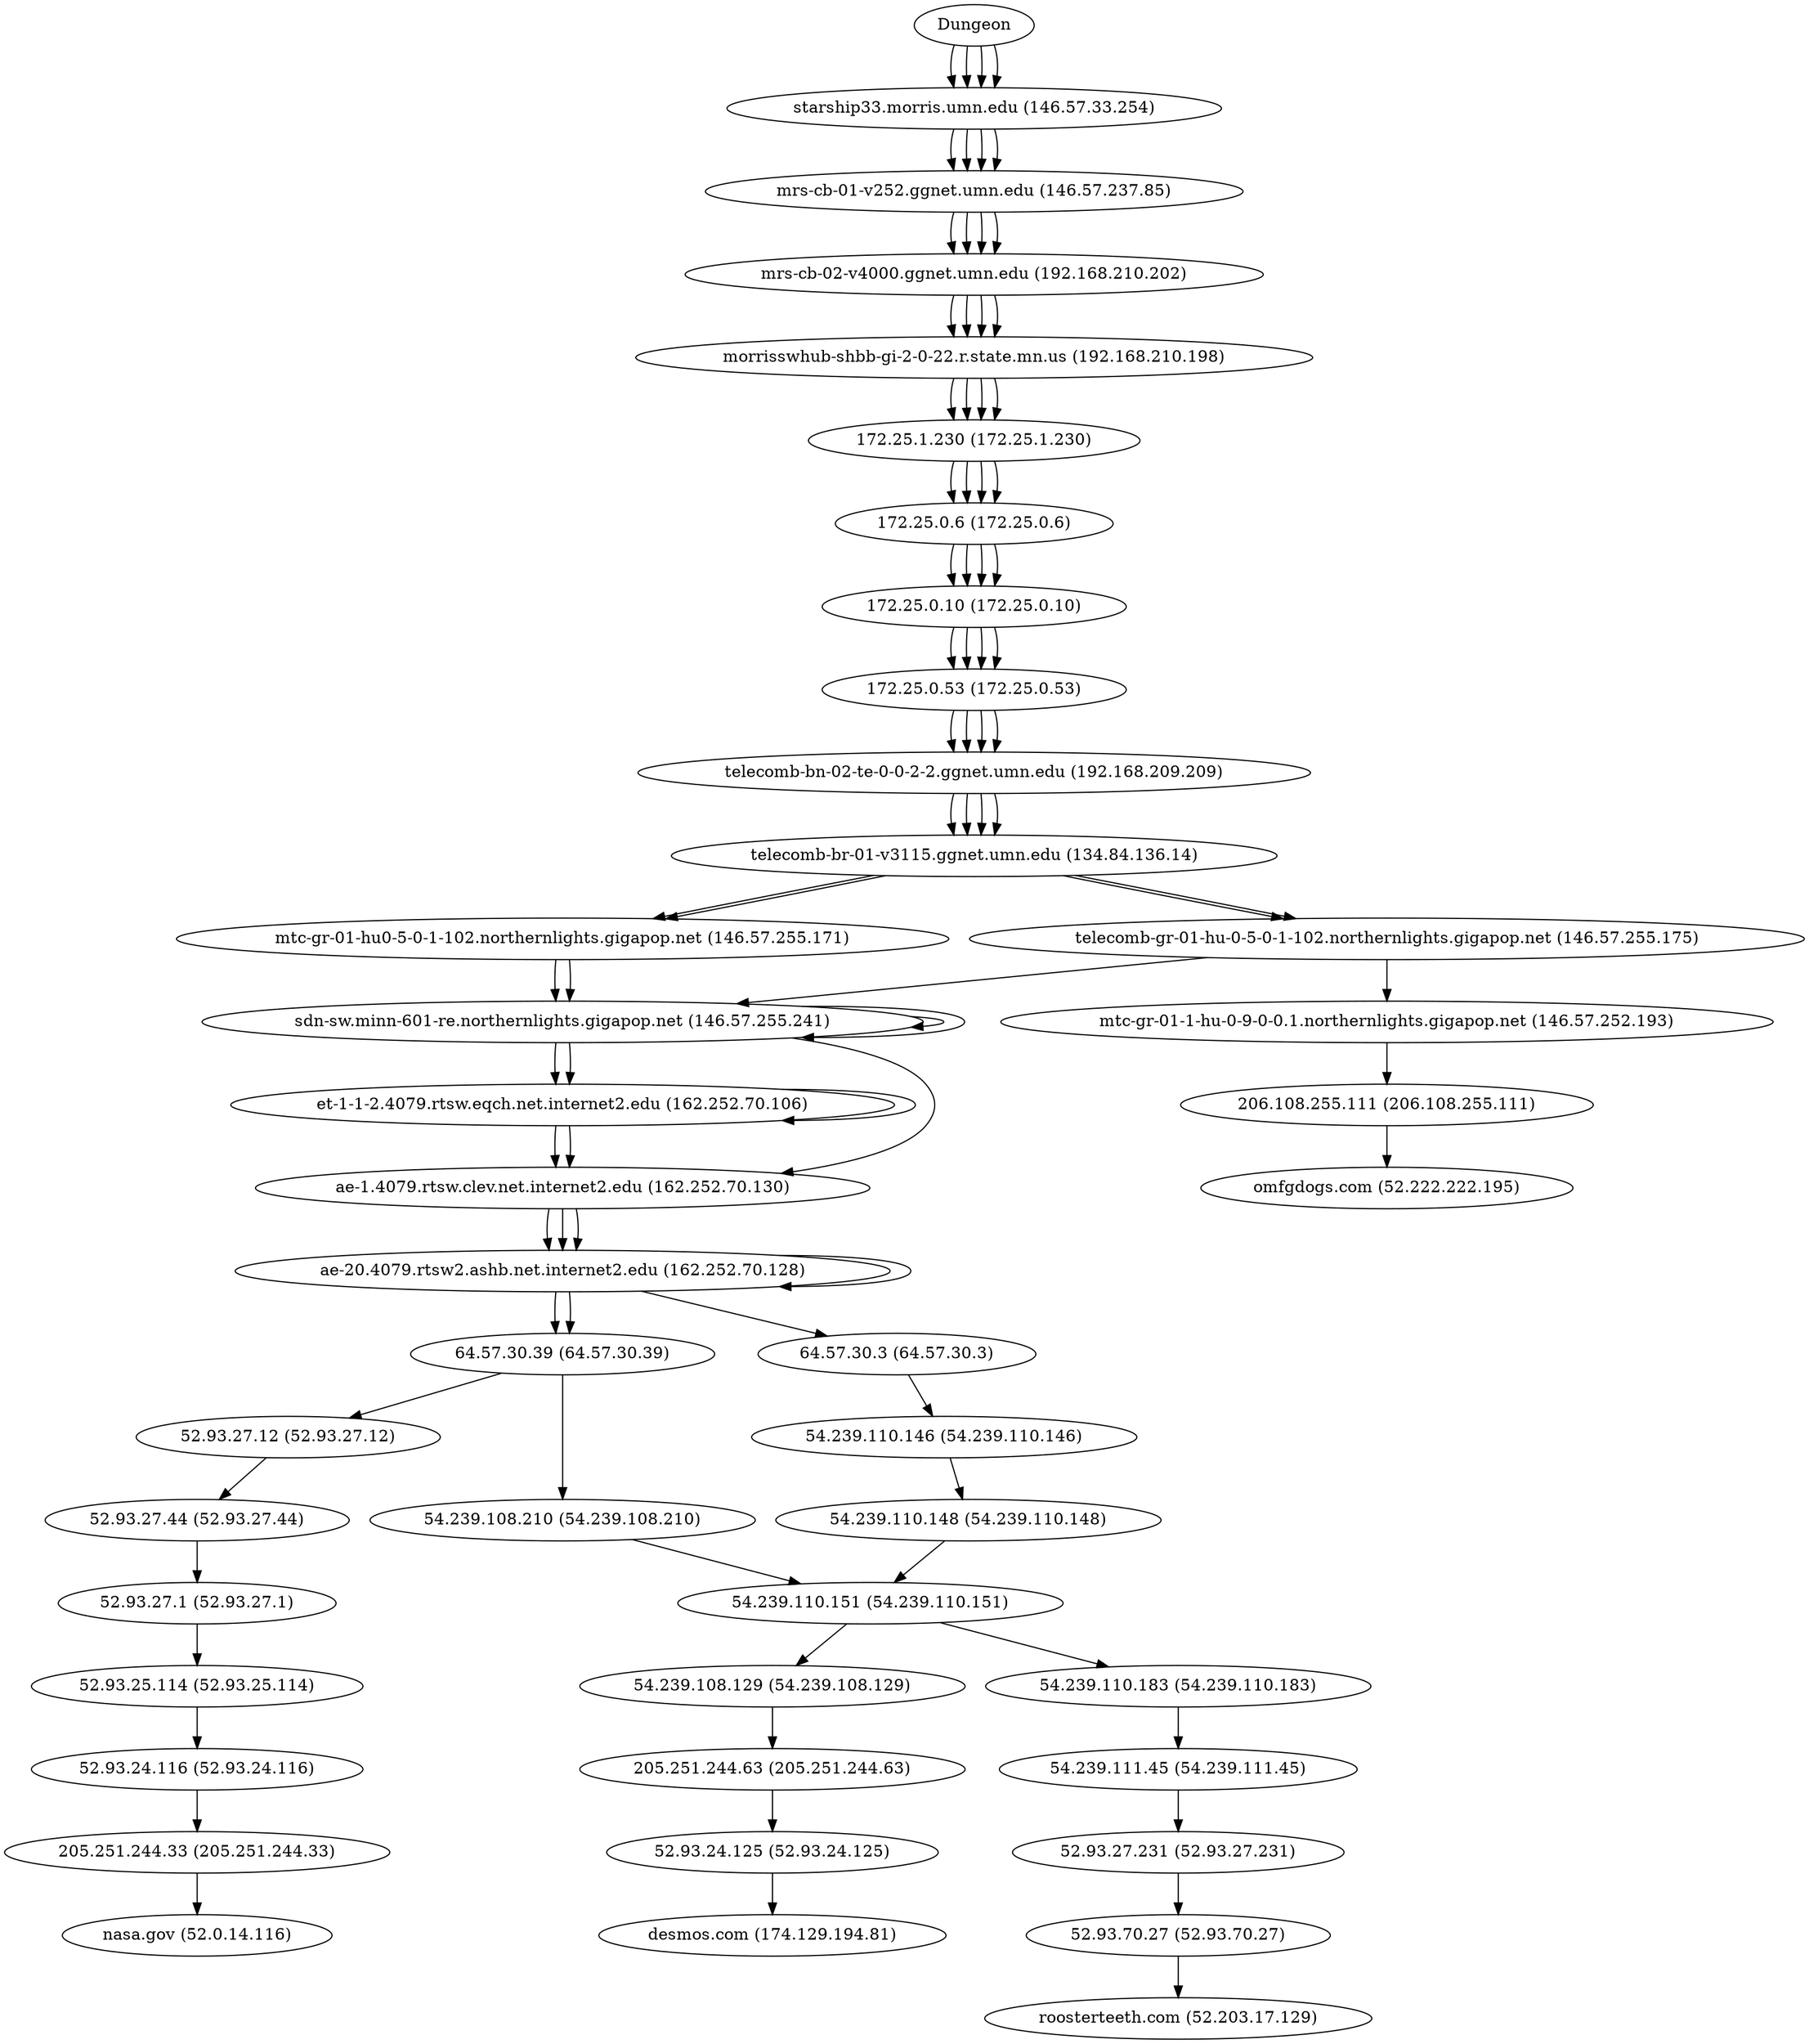 digraph network {

// traceroute to roosterteeth.com (52.203.17.129), 60 hops max, 60 byte packets
"Dungeon" -> "starship33.morris.umn.edu (146.57.33.254)";
"starship33.morris.umn.edu (146.57.33.254)" -> "mrs-cb-01-v252.ggnet.umn.edu (146.57.237.85)";
"mrs-cb-01-v252.ggnet.umn.edu (146.57.237.85)" -> "mrs-cb-02-v4000.ggnet.umn.edu (192.168.210.202)";
"mrs-cb-02-v4000.ggnet.umn.edu (192.168.210.202)" -> "morrisswhub-shbb-gi-2-0-22.r.state.mn.us (192.168.210.198)";
"morrisswhub-shbb-gi-2-0-22.r.state.mn.us (192.168.210.198)" -> "172.25.1.230 (172.25.1.230)";
"172.25.1.230 (172.25.1.230)" -> "172.25.0.6 (172.25.0.6)";
"172.25.0.6 (172.25.0.6)" -> "172.25.0.10 (172.25.0.10)";
"172.25.0.10 (172.25.0.10)" -> "172.25.0.53 (172.25.0.53)";
"172.25.0.53 (172.25.0.53)" -> "telecomb-bn-02-te-0-0-2-2.ggnet.umn.edu (192.168.209.209)";
"telecomb-bn-02-te-0-0-2-2.ggnet.umn.edu (192.168.209.209)" -> "telecomb-br-01-v3115.ggnet.umn.edu (134.84.136.14)";
"telecomb-br-01-v3115.ggnet.umn.edu (134.84.136.14)" -> "telecomb-gr-01-hu-0-5-0-1-102.northernlights.gigapop.net (146.57.255.175)";
"telecomb-gr-01-hu-0-5-0-1-102.northernlights.gigapop.net (146.57.255.175)" -> "sdn-sw.minn-601-re.northernlights.gigapop.net (146.57.255.241)";
"sdn-sw.minn-601-re.northernlights.gigapop.net (146.57.255.241)" -> "sdn-sw.minn-601-re.northernlights.gigapop.net (146.57.255.241)";
"sdn-sw.minn-601-re.northernlights.gigapop.net (146.57.255.241)" -> "ae-1.4079.rtsw.clev.net.internet2.edu (162.252.70.130)";
"ae-1.4079.rtsw.clev.net.internet2.edu (162.252.70.130)" -> "ae-20.4079.rtsw2.ashb.net.internet2.edu (162.252.70.128)";
"ae-20.4079.rtsw2.ashb.net.internet2.edu (162.252.70.128)" -> "ae-20.4079.rtsw2.ashb.net.internet2.edu (162.252.70.128)";
"ae-20.4079.rtsw2.ashb.net.internet2.edu (162.252.70.128)" -> "64.57.30.39 (64.57.30.39)";
"64.57.30.39 (64.57.30.39)" -> "54.239.108.210 (54.239.108.210)";
"54.239.108.210 (54.239.108.210)" -> "54.239.110.151 (54.239.110.151)";
"54.239.110.151 (54.239.110.151)" -> "54.239.110.183 (54.239.110.183)";
"54.239.110.183 (54.239.110.183)" -> "54.239.111.45 (54.239.111.45)";
"54.239.111.45 (54.239.111.45)" -> "52.93.27.231 (52.93.27.231)";
"52.93.27.231 (52.93.27.231)" -> "52.93.70.27 (52.93.70.27)";
"52.93.70.27 (52.93.70.27)" -> "roosterteeth.com (52.203.17.129)";

// traceroute to desmos.com (174.129.194.81), 60 hops max, 60 byte packets
"Dungeon" -> "starship33.morris.umn.edu (146.57.33.254)";
"starship33.morris.umn.edu (146.57.33.254)" -> "mrs-cb-01-v252.ggnet.umn.edu (146.57.237.85)";
"mrs-cb-01-v252.ggnet.umn.edu (146.57.237.85)" -> "mrs-cb-02-v4000.ggnet.umn.edu (192.168.210.202)";
"mrs-cb-02-v4000.ggnet.umn.edu (192.168.210.202)" -> "morrisswhub-shbb-gi-2-0-22.r.state.mn.us (192.168.210.198)";
"morrisswhub-shbb-gi-2-0-22.r.state.mn.us (192.168.210.198)" -> "172.25.1.230 (172.25.1.230)";
"172.25.1.230 (172.25.1.230)" -> "172.25.0.6 (172.25.0.6)";
"172.25.0.6 (172.25.0.6)" -> "172.25.0.10 (172.25.0.10)";
"172.25.0.10 (172.25.0.10)" -> "172.25.0.53 (172.25.0.53)";
"172.25.0.53 (172.25.0.53)" -> "telecomb-bn-02-te-0-0-2-2.ggnet.umn.edu (192.168.209.209)";
"telecomb-bn-02-te-0-0-2-2.ggnet.umn.edu (192.168.209.209)" -> "telecomb-br-01-v3115.ggnet.umn.edu (134.84.136.14)";
"telecomb-br-01-v3115.ggnet.umn.edu (134.84.136.14)" -> "mtc-gr-01-hu0-5-0-1-102.northernlights.gigapop.net (146.57.255.171)";
"mtc-gr-01-hu0-5-0-1-102.northernlights.gigapop.net (146.57.255.171)" -> "sdn-sw.minn-601-re.northernlights.gigapop.net (146.57.255.241)";
"sdn-sw.minn-601-re.northernlights.gigapop.net (146.57.255.241)" -> "sdn-sw.minn-601-re.northernlights.gigapop.net (146.57.255.241)";
"sdn-sw.minn-601-re.northernlights.gigapop.net (146.57.255.241)" -> "et-1-1-2.4079.rtsw.eqch.net.internet2.edu (162.252.70.106)";
"et-1-1-2.4079.rtsw.eqch.net.internet2.edu (162.252.70.106)" -> "ae-1.4079.rtsw.clev.net.internet2.edu (162.252.70.130)";
"ae-1.4079.rtsw.clev.net.internet2.edu (162.252.70.130)" -> "ae-20.4079.rtsw2.ashb.net.internet2.edu (162.252.70.128)";
"ae-20.4079.rtsw2.ashb.net.internet2.edu (162.252.70.128)" -> "64.57.30.3 (64.57.30.3)";
"64.57.30.3 (64.57.30.3)" -> "54.239.110.146 (54.239.110.146)";
"54.239.110.146 (54.239.110.146)" -> "54.239.110.148 (54.239.110.148)";
"54.239.110.148 (54.239.110.148)" -> "54.239.110.151 (54.239.110.151)";
"54.239.110.151 (54.239.110.151)" -> "54.239.108.129 (54.239.108.129)";
"54.239.108.129 (54.239.108.129)" -> "205.251.244.63 (205.251.244.63)";
"205.251.244.63 (205.251.244.63)" -> "52.93.24.125 (52.93.24.125)";
"52.93.24.125 (52.93.24.125)" -> "desmos.com (174.129.194.81)";

// traceroute to omfgdogs.com (52.222.222.195), 60 hops max, 60 byte packets
"Dungeon" -> "starship33.morris.umn.edu (146.57.33.254)";
"starship33.morris.umn.edu (146.57.33.254)" -> "mrs-cb-01-v252.ggnet.umn.edu (146.57.237.85)";
"mrs-cb-01-v252.ggnet.umn.edu (146.57.237.85)" -> "mrs-cb-02-v4000.ggnet.umn.edu (192.168.210.202)";
"mrs-cb-02-v4000.ggnet.umn.edu (192.168.210.202)" -> "morrisswhub-shbb-gi-2-0-22.r.state.mn.us (192.168.210.198)";
"morrisswhub-shbb-gi-2-0-22.r.state.mn.us (192.168.210.198)" -> "172.25.1.230 (172.25.1.230)";
"172.25.1.230 (172.25.1.230)" -> "172.25.0.6 (172.25.0.6)";
"172.25.0.6 (172.25.0.6)" -> "172.25.0.10 (172.25.0.10)";
"172.25.0.10 (172.25.0.10)" -> "172.25.0.53 (172.25.0.53)";
"172.25.0.53 (172.25.0.53)" -> "telecomb-bn-02-te-0-0-2-2.ggnet.umn.edu (192.168.209.209)";
"telecomb-bn-02-te-0-0-2-2.ggnet.umn.edu (192.168.209.209)" -> "telecomb-br-01-v3115.ggnet.umn.edu (134.84.136.14)";
"telecomb-br-01-v3115.ggnet.umn.edu (134.84.136.14)" -> "telecomb-gr-01-hu-0-5-0-1-102.northernlights.gigapop.net (146.57.255.175)";
"telecomb-gr-01-hu-0-5-0-1-102.northernlights.gigapop.net (146.57.255.175)" -> "mtc-gr-01-1-hu-0-9-0-0.1.northernlights.gigapop.net (146.57.252.193)";
"mtc-gr-01-1-hu-0-9-0-0.1.northernlights.gigapop.net (146.57.252.193)" -> "206.108.255.111 (206.108.255.111)";
"206.108.255.111 (206.108.255.111)" -> "omfgdogs.com (52.222.222.195)";

// traceroute to nasa.gov (52.0.14.116), 60 hops max, 60 byte packets
"Dungeon" -> "starship33.morris.umn.edu (146.57.33.254)";
"starship33.morris.umn.edu (146.57.33.254)" -> "mrs-cb-01-v252.ggnet.umn.edu (146.57.237.85)";
"mrs-cb-01-v252.ggnet.umn.edu (146.57.237.85)" -> "mrs-cb-02-v4000.ggnet.umn.edu (192.168.210.202)";
"mrs-cb-02-v4000.ggnet.umn.edu (192.168.210.202)" -> "morrisswhub-shbb-gi-2-0-22.r.state.mn.us (192.168.210.198)";
"morrisswhub-shbb-gi-2-0-22.r.state.mn.us (192.168.210.198)" -> "172.25.1.230 (172.25.1.230)";
"172.25.1.230 (172.25.1.230)" -> "172.25.0.6 (172.25.0.6)";
"172.25.0.6 (172.25.0.6)" -> "172.25.0.10 (172.25.0.10)";
"172.25.0.10 (172.25.0.10)" -> "172.25.0.53 (172.25.0.53)";
"172.25.0.53 (172.25.0.53)" -> "telecomb-bn-02-te-0-0-2-2.ggnet.umn.edu (192.168.209.209)";
"telecomb-bn-02-te-0-0-2-2.ggnet.umn.edu (192.168.209.209)" -> "telecomb-br-01-v3115.ggnet.umn.edu (134.84.136.14)";
"telecomb-br-01-v3115.ggnet.umn.edu (134.84.136.14)" -> "mtc-gr-01-hu0-5-0-1-102.northernlights.gigapop.net (146.57.255.171)";
"mtc-gr-01-hu0-5-0-1-102.northernlights.gigapop.net (146.57.255.171)" -> "sdn-sw.minn-601-re.northernlights.gigapop.net (146.57.255.241)";
"sdn-sw.minn-601-re.northernlights.gigapop.net (146.57.255.241)" -> "et-1-1-2.4079.rtsw.eqch.net.internet2.edu (162.252.70.106)";
"et-1-1-2.4079.rtsw.eqch.net.internet2.edu (162.252.70.106)" -> "et-1-1-2.4079.rtsw.eqch.net.internet2.edu (162.252.70.106)";
"et-1-1-2.4079.rtsw.eqch.net.internet2.edu (162.252.70.106)" -> "ae-1.4079.rtsw.clev.net.internet2.edu (162.252.70.130)";
"ae-1.4079.rtsw.clev.net.internet2.edu (162.252.70.130)" -> "ae-20.4079.rtsw2.ashb.net.internet2.edu (162.252.70.128)";
"ae-20.4079.rtsw2.ashb.net.internet2.edu (162.252.70.128)" -> "64.57.30.39 (64.57.30.39)";
"64.57.30.39 (64.57.30.39)" -> "52.93.27.12 (52.93.27.12)";
"52.93.27.12 (52.93.27.12)" -> "52.93.27.44 (52.93.27.44)";
"52.93.27.44 (52.93.27.44)" -> "52.93.27.1 (52.93.27.1)";
"52.93.27.1 (52.93.27.1)" -> "52.93.25.114 (52.93.25.114)";
"52.93.25.114 (52.93.25.114)" -> "52.93.24.116 (52.93.24.116)";
"52.93.24.116 (52.93.24.116)" -> "205.251.244.33 (205.251.244.33)";
"205.251.244.33 (205.251.244.33)" -> "nasa.gov (52.0.14.116)";
}
